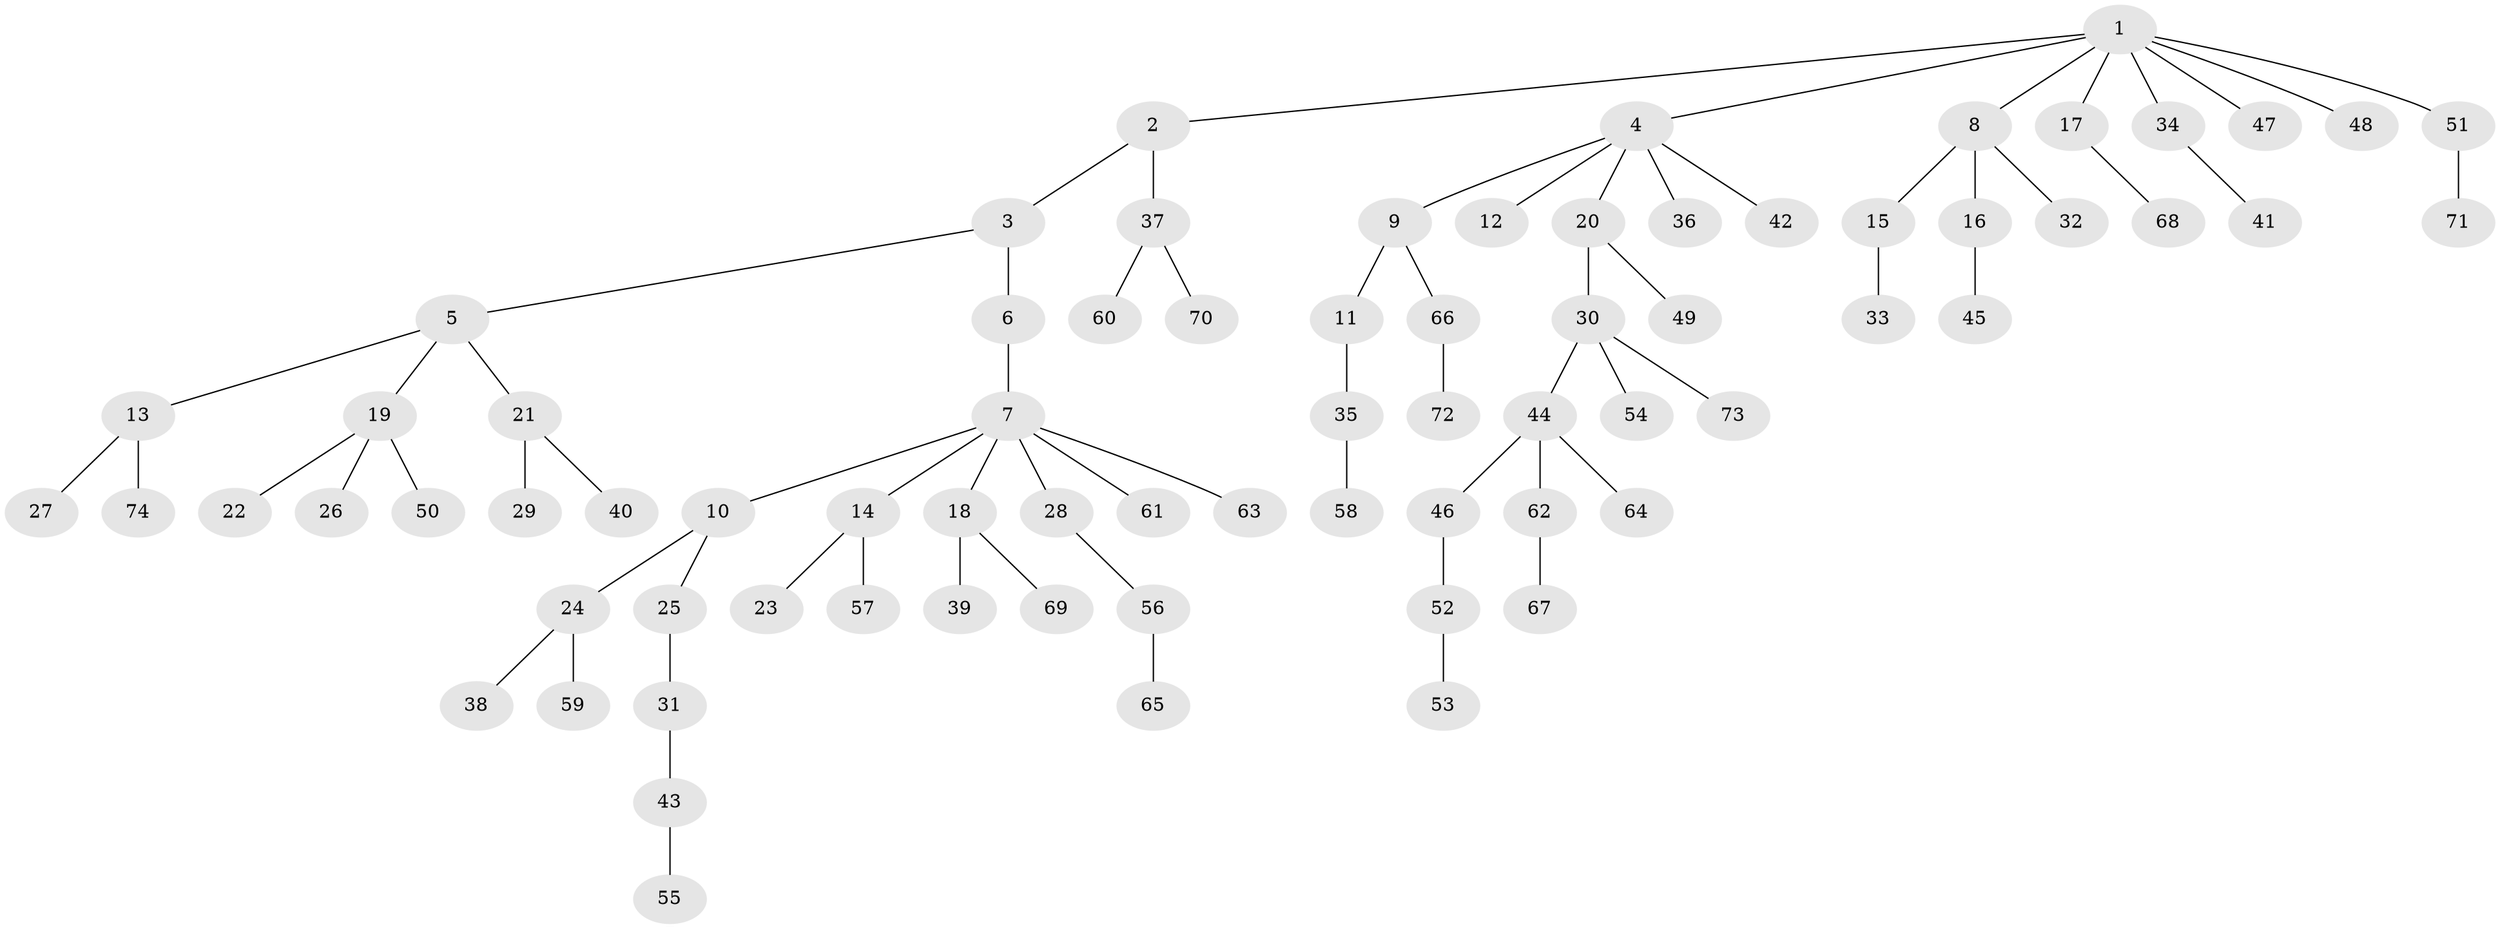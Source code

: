 // Generated by graph-tools (version 1.1) at 2025/50/03/09/25 03:50:20]
// undirected, 74 vertices, 73 edges
graph export_dot {
graph [start="1"]
  node [color=gray90,style=filled];
  1;
  2;
  3;
  4;
  5;
  6;
  7;
  8;
  9;
  10;
  11;
  12;
  13;
  14;
  15;
  16;
  17;
  18;
  19;
  20;
  21;
  22;
  23;
  24;
  25;
  26;
  27;
  28;
  29;
  30;
  31;
  32;
  33;
  34;
  35;
  36;
  37;
  38;
  39;
  40;
  41;
  42;
  43;
  44;
  45;
  46;
  47;
  48;
  49;
  50;
  51;
  52;
  53;
  54;
  55;
  56;
  57;
  58;
  59;
  60;
  61;
  62;
  63;
  64;
  65;
  66;
  67;
  68;
  69;
  70;
  71;
  72;
  73;
  74;
  1 -- 2;
  1 -- 4;
  1 -- 8;
  1 -- 17;
  1 -- 34;
  1 -- 47;
  1 -- 48;
  1 -- 51;
  2 -- 3;
  2 -- 37;
  3 -- 5;
  3 -- 6;
  4 -- 9;
  4 -- 12;
  4 -- 20;
  4 -- 36;
  4 -- 42;
  5 -- 13;
  5 -- 19;
  5 -- 21;
  6 -- 7;
  7 -- 10;
  7 -- 14;
  7 -- 18;
  7 -- 28;
  7 -- 61;
  7 -- 63;
  8 -- 15;
  8 -- 16;
  8 -- 32;
  9 -- 11;
  9 -- 66;
  10 -- 24;
  10 -- 25;
  11 -- 35;
  13 -- 27;
  13 -- 74;
  14 -- 23;
  14 -- 57;
  15 -- 33;
  16 -- 45;
  17 -- 68;
  18 -- 39;
  18 -- 69;
  19 -- 22;
  19 -- 26;
  19 -- 50;
  20 -- 30;
  20 -- 49;
  21 -- 29;
  21 -- 40;
  24 -- 38;
  24 -- 59;
  25 -- 31;
  28 -- 56;
  30 -- 44;
  30 -- 54;
  30 -- 73;
  31 -- 43;
  34 -- 41;
  35 -- 58;
  37 -- 60;
  37 -- 70;
  43 -- 55;
  44 -- 46;
  44 -- 62;
  44 -- 64;
  46 -- 52;
  51 -- 71;
  52 -- 53;
  56 -- 65;
  62 -- 67;
  66 -- 72;
}
